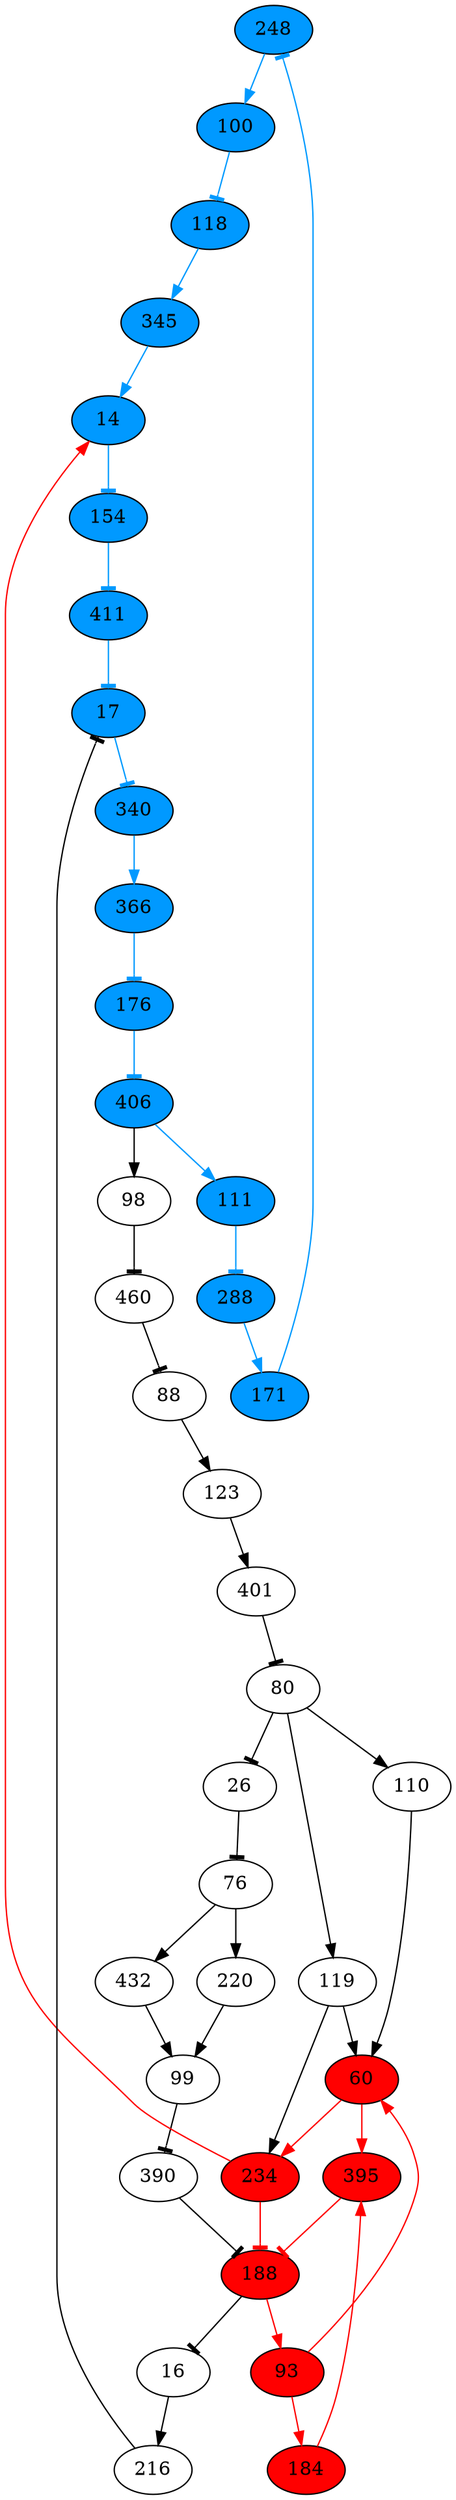 digraph G {
	graph [bb="0,0,311,1836",
		imagepath="/Users/bcummins/GIT/BooleanNetworks/BooleanNetworks/MalariaData"
	];
	node [label="\N"];
	248	 [fillcolor="#0099FF",
		height=0.5,
		pos="156,1818",
		style=filled,
		width=0.75];
	100	 [fillcolor="#0099FF",
		height=0.5,
		pos="129,1746",
		style=filled,
		width=0.75];
	248 -> 100	 [color="#0099FF",
		pos="e,135.54,1764 149.6,1800.4 146.49,1792.3 142.67,1782.4 139.17,1773.4"];
	118	 [fillcolor="#0099FF",
		height=0.5,
		pos="129,1674",
		style=filled,
		width=0.75];
	100 -> 118	 [arrowhead=tee,
		color="#0099FF",
		pos="e,129,1692.1 129,1727.7 129,1718.5 129,1707 129,1697.1"];
	390	 [height=0.5,
		pos="122,234",
		width=0.75];
	188	 [fillcolor=red,
		height=0.5,
		pos="194,162",
		style=filled,
		width=0.75];
	390 -> 188	 [arrowhead=tee,
		pos="e,179.2,177.38 136.57,218.83 147.82,207.9 163.45,192.7 175.57,180.92"];
	93	 [fillcolor=red,
		height=0.5,
		pos="211,90",
		style=filled,
		width=0.75];
	188 -> 93	 [color=red,
		pos="e,206.8,108.28 198.12,144.05 200.01,136.26 202.3,126.82 204.42,118.08"];
	16	 [height=0.5,
		pos="139,90",
		width=0.75];
	188 -> 16	 [arrowhead=tee,
		pos="e,150.91,106.16 182.07,145.81 173.85,135.35 162.87,121.38 154.05,110.16"];
	17	 [fillcolor="#0099FF",
		height=0.5,
		pos="74,1314",
		style=filled,
		width=0.75];
	340	 [fillcolor="#0099FF",
		height=0.5,
		pos="93,1242",
		style=filled,
		width=0.75];
	17 -> 340	 [arrowhead=tee,
		color="#0099FF",
		pos="e,88.443,1259.8 78.599,1296.1 81.143,1286.7 84.333,1274.9 87.063,1264.9"];
	366	 [fillcolor="#0099FF",
		height=0.5,
		pos="93,1170",
		style=filled,
		width=0.75];
	340 -> 366	 [color="#0099FF",
		pos="e,93,1188.1 93,1223.7 93,1216 93,1206.7 93,1198.1"];
	98	 [height=0.5,
		pos="93,954",
		width=0.75];
	460	 [height=0.5,
		pos="93,882",
		width=0.75];
	98 -> 460	 [arrowhead=tee,
		pos="e,93,900.1 93,935.7 93,926.46 93,914.98 93,905.11"];
	88	 [height=0.5,
		pos="107,810",
		width=0.75];
	460 -> 88	 [arrowhead=tee,
		pos="e,103.54,828.28 96.389,864.05 98.236,854.82 100.54,843.28 102.54,833.32"];
	99	 [height=0.5,
		pos="131,306",
		width=0.75];
	99 -> 390	 [arrowhead=tee,
		pos="e,124.22,252.28 128.82,288.05 127.63,278.82 126.15,267.28 124.87,257.32"];
	154	 [fillcolor="#0099FF",
		height=0.5,
		pos="74,1458",
		style=filled,
		width=0.75];
	411	 [fillcolor="#0099FF",
		height=0.5,
		pos="74,1386",
		style=filled,
		width=0.75];
	154 -> 411	 [arrowhead=tee,
		color="#0099FF",
		pos="e,74,1404.1 74,1439.7 74,1430.5 74,1419 74,1409.1"];
	411 -> 17	 [arrowhead=tee,
		color="#0099FF",
		pos="e,74,1332.1 74,1367.7 74,1358.5 74,1347 74,1337.1"];
	176	 [fillcolor="#0099FF",
		height=0.5,
		pos="93,1098",
		style=filled,
		width=0.75];
	406	 [fillcolor="#0099FF",
		height=0.5,
		pos="93,1026",
		style=filled,
		width=0.75];
	176 -> 406	 [arrowhead=tee,
		color="#0099FF",
		pos="e,93,1044.1 93,1079.7 93,1070.5 93,1059 93,1049.1"];
	406 -> 98	 [pos="e,93,972.1 93,1007.7 93,999.98 93,990.71 93,982.11"];
	111	 [fillcolor="#0099FF",
		height=0.5,
		pos="165,954",
		style=filled,
		width=0.75];
	406 -> 111	 [color="#0099FF",
		pos="e,150.2,969.38 107.57,1010.8 117.75,1000.9 131.52,987.55 143.03,976.36"];
	14	 [fillcolor="#0099FF",
		height=0.5,
		pos="74,1530",
		style=filled,
		width=0.75];
	14 -> 154	 [arrowhead=tee,
		color="#0099FF",
		pos="e,74,1476.1 74,1511.7 74,1502.5 74,1491 74,1481.1"];
	60	 [fillcolor=red,
		height=0.5,
		pos="266,306",
		style=filled,
		width=0.75];
	93 -> 60	 [color=red,
		pos="e,279.75,290.07 225.98,105 247.7,126.44 286.96,169.8 302,216 306.95,231.21 306.7,236.71 302,252 298.71,262.69 292.46,273.15 286.07,\
281.92"];
	184	 [fillcolor=red,
		height=0.5,
		pos="236,18",
		style=filled,
		width=0.75];
	93 -> 184	 [color=red,
		pos="e,229.94,35.956 216.92,72.411 219.78,64.421 223.27,54.642 226.48,45.645"];
	395	 [fillcolor=red,
		height=0.5,
		pos="266,234",
		style=filled,
		width=0.75];
	60 -> 395	 [color=red,
		pos="e,266,252.1 266,287.7 266,279.98 266,270.71 266,262.11"];
	234	 [fillcolor=red,
		height=0.5,
		pos="194,234",
		style=filled,
		width=0.75];
	60 -> 234	 [color=red,
		pos="e,208.8,249.38 251.43,290.83 241.25,280.94 227.48,267.55 215.97,256.36"];
	184 -> 395	 [color=red,
		pos="e,264.49,216.01 239.95,36.115 242.23,46.462 245.04,59.941 247,72 254.59,118.72 260.41,173.54 263.51,205.65"];
	345	 [fillcolor="#0099FF",
		height=0.5,
		pos="92,1602",
		style=filled,
		width=0.75];
	118 -> 345	 [color="#0099FF",
		pos="e,100.54,1619.1 120.42,1656.8 115.94,1648.3 110.35,1637.7 105.32,1628.2"];
	345 -> 14	 [color="#0099FF",
		pos="e,78.317,1547.8 87.643,1584.1 85.609,1576.1 83.139,1566.5 80.863,1557.7"];
	395 -> 188	 [arrowhead=tee,
		color=red,
		pos="e,208.8,177.38 251.43,218.83 240.18,207.9 224.55,192.7 212.43,180.92"];
	234 -> 188	 [arrowhead=tee,
		color=red,
		pos="e,194,180.1 194,215.7 194,206.46 194,194.98 194,185.11"];
	234 -> 14	 [color=red,
		pos="e,60.081,1514.2 172.85,245.55 145.66,259.24 101.19,282.06 95,288 35.043,345.52 0,365.92 0,449 0,1387 0,1387 0,1387 0,1433.4 31.466,\
1479.7 53.361,1506.2"];
	401	 [height=0.5,
		pos="183,666",
		width=0.75];
	80	 [height=0.5,
		pos="194,594",
		width=0.75];
	401 -> 80	 [arrowhead=tee,
		pos="e,191.29,612.28 185.66,648.05 187.11,638.82 188.93,627.28 190.49,617.32"];
	119	 [height=0.5,
		pos="237,378",
		width=0.75];
	80 -> 119	 [pos="e,233.6,395.94 197.45,575.85 204.92,538.66 222.66,450.37 231.62,405.77"];
	110	 [height=0.5,
		pos="284,522",
		width=0.75];
	80 -> 110	 [pos="e,267.15,536.11 210.93,579.83 224.5,569.27 243.76,554.3 259.09,542.37"];
	26	 [height=0.5,
		pos="167,522",
		width=0.75];
	80 -> 26	 [arrowhead=tee,
		pos="e,173.54,539.96 187.6,576.41 183.96,566.96 179.35,555.01 175.41,544.8"];
	171	 [fillcolor="#0099FF",
		height=0.5,
		pos="206,810",
		style=filled,
		width=0.75];
	171 -> 248	 [arrowhead=tee,
		color="#0099FF",
		pos="e,168.04,1801.8 208.77,828 212.85,854.58 220,907.67 220,953 220,1675 220,1675 220,1675 220,1722.3 190.13,1771.2 171.21,1797.5"];
	123	 [height=0.5,
		pos="161,738",
		width=0.75];
	123 -> 401	 [pos="e,177.72,683.79 166.33,720.05 168.84,712.06 171.9,702.33 174.7,693.4"];
	88 -> 123	 [pos="e,149.05,754.49 118.98,793.46 125.98,784.4 134.94,772.79 142.79,762.61"];
	288	 [fillcolor="#0099FF",
		height=0.5,
		pos="165,882",
		style=filled,
		width=0.75];
	111 -> 288	 [arrowhead=tee,
		color="#0099FF",
		pos="e,165,900.1 165,935.7 165,926.46 165,914.98 165,905.11"];
	366 -> 176	 [arrowhead=tee,
		color="#0099FF",
		pos="e,93,1116.1 93,1151.7 93,1142.5 93,1131 93,1121.1"];
	220	 [height=0.5,
		pos="165,378",
		width=0.75];
	220 -> 99	 [pos="e,139.08,323.63 157.11,360.76 153.1,352.49 148.11,342.23 143.58,332.9"];
	288 -> 171	 [color="#0099FF",
		pos="e,196.54,827.15 174.51,864.76 179.53,856.19 185.8,845.49 191.42,835.9"];
	119 -> 60	 [pos="e,259.18,323.47 243.87,360.41 247.27,352.22 251.44,342.14 255.25,332.95"];
	119 -> 234	 [pos="e,199.09,251.82 231.9,360.15 224.53,335.81 210.83,290.57 202.07,261.67"];
	110 -> 60	 [pos="e,268.54,324.15 283.17,503.58 281.68,474.01 278.22,412.13 273,360 272.16,351.56 271.02,342.39 269.91,334.09"];
	76	 [height=0.5,
		pos="165,450",
		width=0.75];
	26 -> 76	 [arrowhead=tee,
		pos="e,165.49,468.1 166.51,503.7 166.24,494.46 165.91,482.98 165.63,473.11"];
	432	 [height=0.5,
		pos="93,378",
		width=0.75];
	432 -> 99	 [pos="e,122.23,323.15 101.81,360.76 106.42,352.28 112.16,341.71 117.32,332.2"];
	216	 [height=0.5,
		pos="114,18",
		width=0.75];
	16 -> 216	 [pos="e,120.06,35.956 133.08,72.411 130.22,64.421 126.73,54.642 123.52,45.645"];
	216 -> 17	 [arrowhead=tee,
		pos="e,66.888,1296.3 99.705,33.772 77.69,58.15 38,109.27 38,161 38,1171 38,1171 38,1171 38,1214.8 54.303,1264 64.967,1291.4"];
	76 -> 220	 [pos="e,165,396.1 165,431.7 165,423.98 165,414.71 165,406.11"];
	76 -> 432	 [pos="e,107.8,393.38 150.43,434.83 140.25,424.94 126.48,411.55 114.97,400.36"];
}
